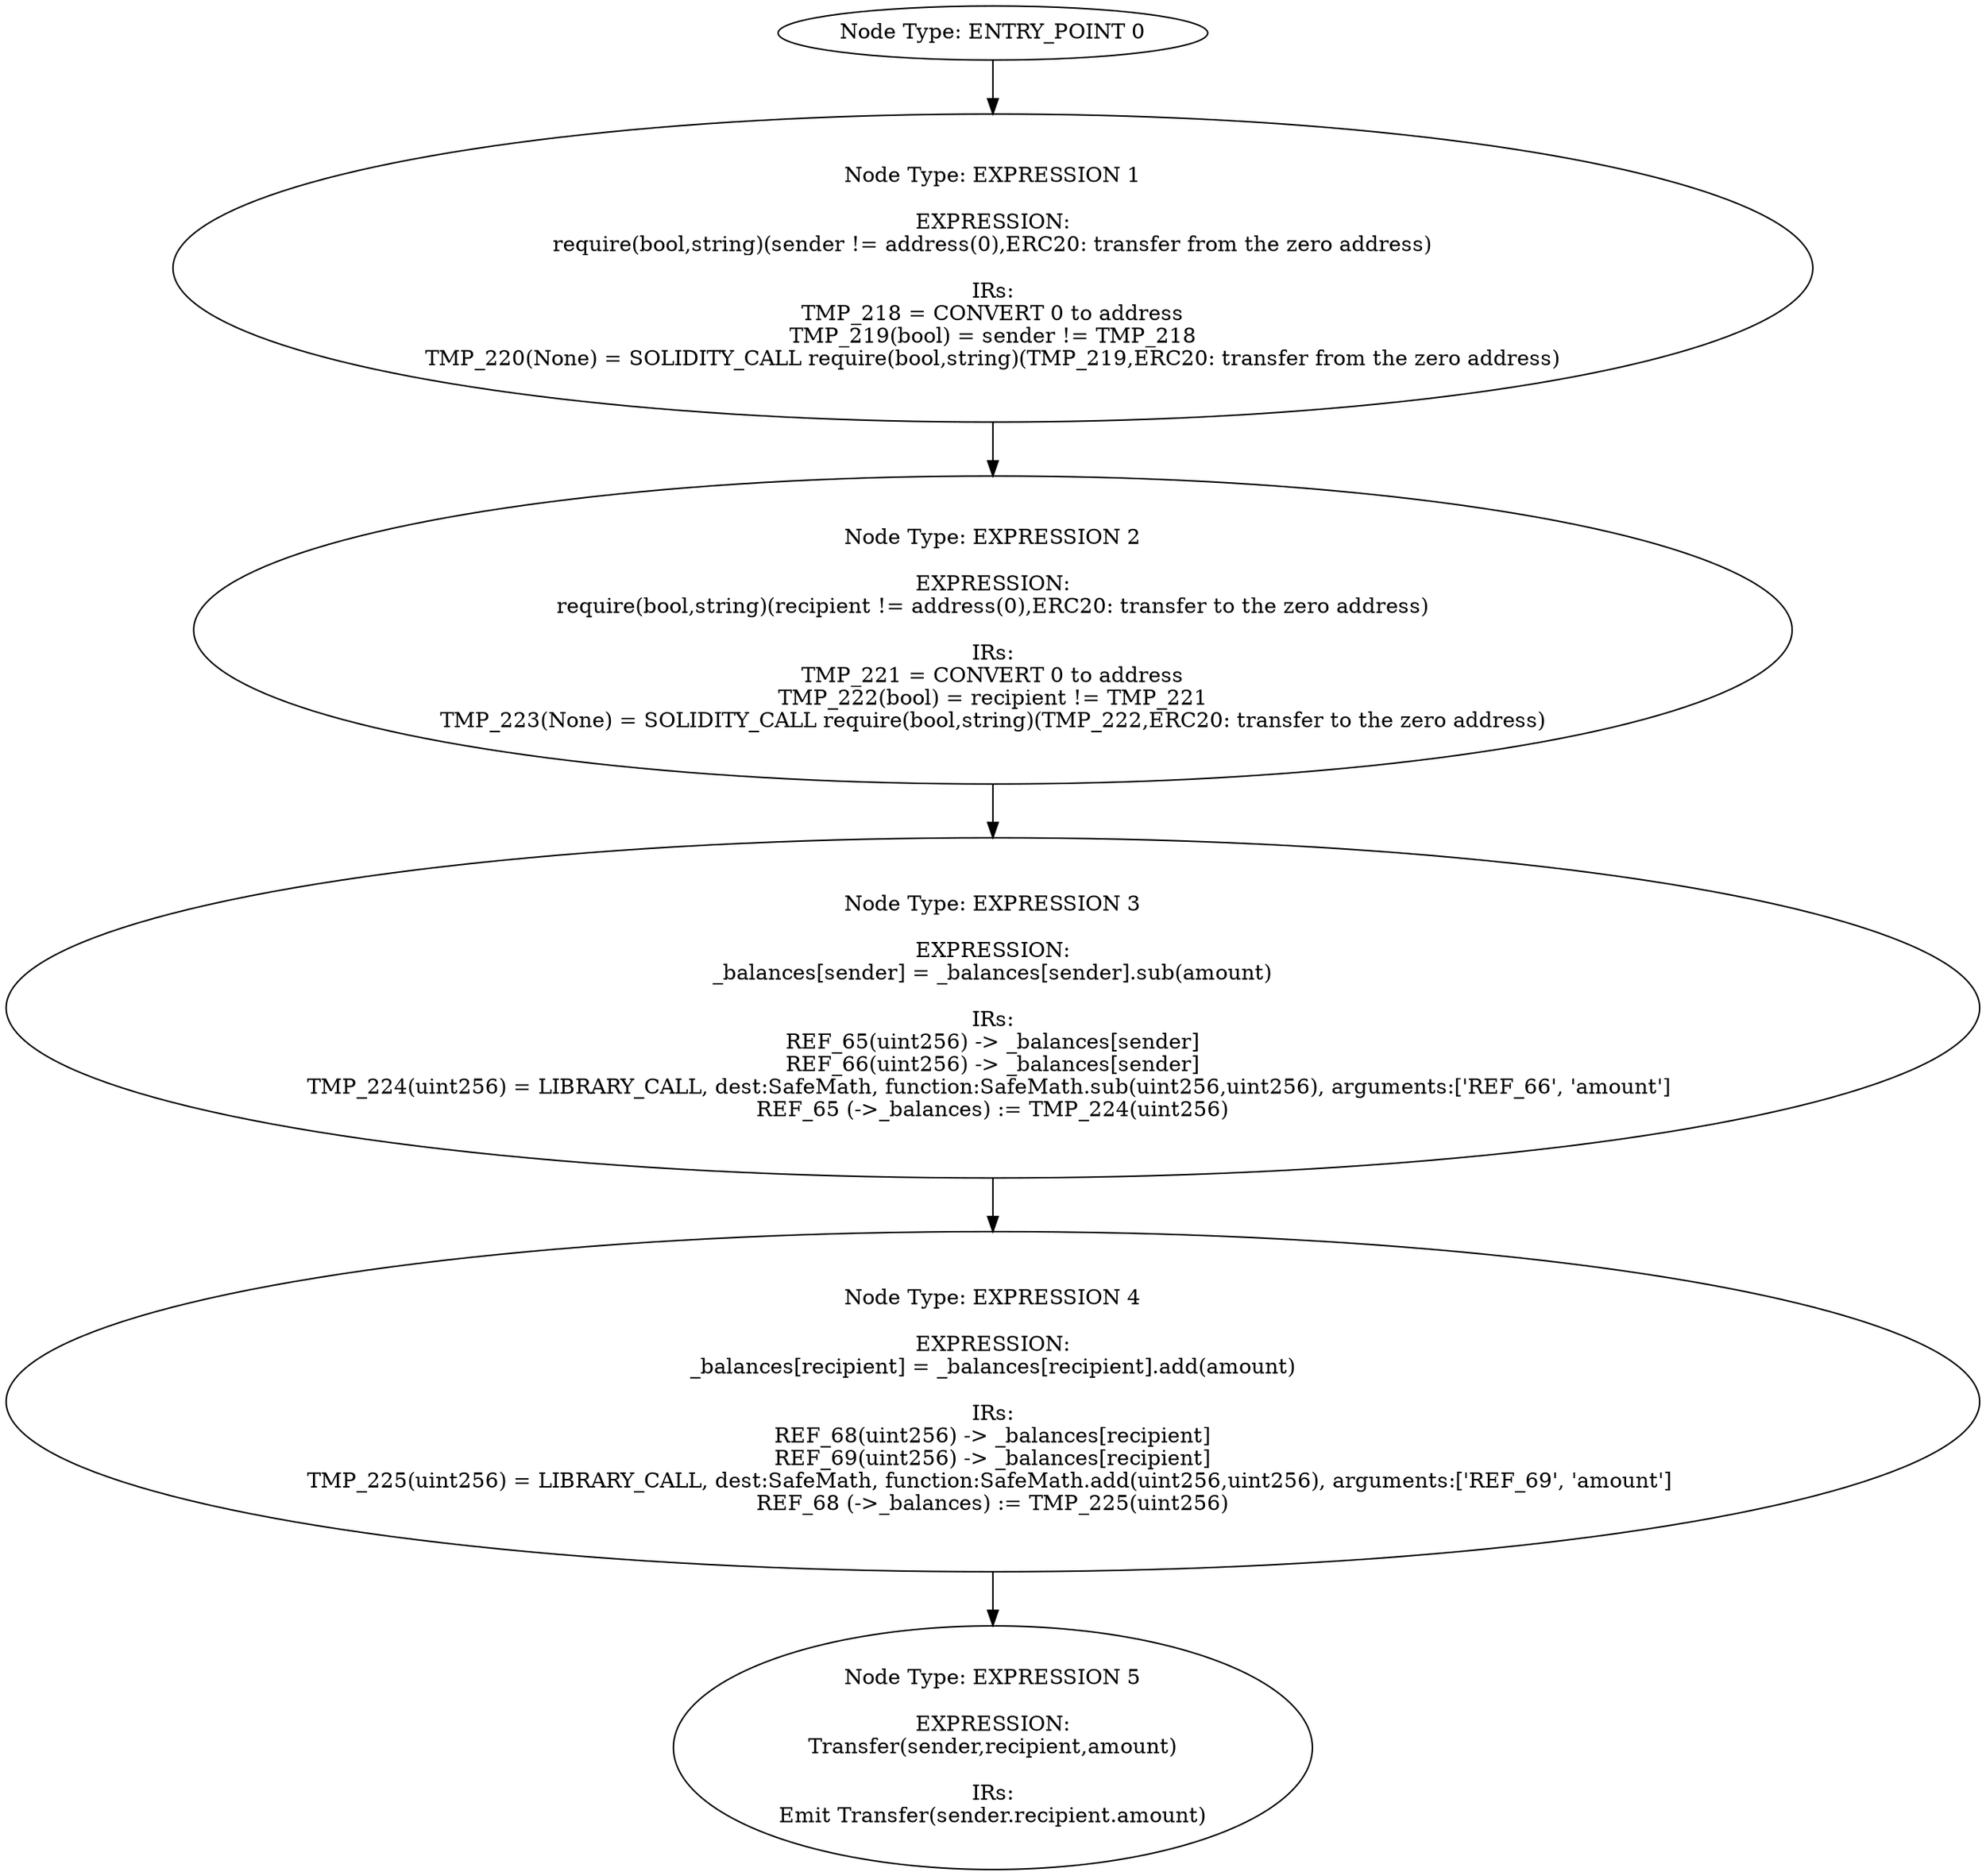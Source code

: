 digraph{
0[label="Node Type: ENTRY_POINT 0
"];
0->1;
1[label="Node Type: EXPRESSION 1

EXPRESSION:
require(bool,string)(sender != address(0),ERC20: transfer from the zero address)

IRs:
TMP_218 = CONVERT 0 to address
TMP_219(bool) = sender != TMP_218
TMP_220(None) = SOLIDITY_CALL require(bool,string)(TMP_219,ERC20: transfer from the zero address)"];
1->2;
2[label="Node Type: EXPRESSION 2

EXPRESSION:
require(bool,string)(recipient != address(0),ERC20: transfer to the zero address)

IRs:
TMP_221 = CONVERT 0 to address
TMP_222(bool) = recipient != TMP_221
TMP_223(None) = SOLIDITY_CALL require(bool,string)(TMP_222,ERC20: transfer to the zero address)"];
2->3;
3[label="Node Type: EXPRESSION 3

EXPRESSION:
_balances[sender] = _balances[sender].sub(amount)

IRs:
REF_65(uint256) -> _balances[sender]
REF_66(uint256) -> _balances[sender]
TMP_224(uint256) = LIBRARY_CALL, dest:SafeMath, function:SafeMath.sub(uint256,uint256), arguments:['REF_66', 'amount'] 
REF_65 (->_balances) := TMP_224(uint256)"];
3->4;
4[label="Node Type: EXPRESSION 4

EXPRESSION:
_balances[recipient] = _balances[recipient].add(amount)

IRs:
REF_68(uint256) -> _balances[recipient]
REF_69(uint256) -> _balances[recipient]
TMP_225(uint256) = LIBRARY_CALL, dest:SafeMath, function:SafeMath.add(uint256,uint256), arguments:['REF_69', 'amount'] 
REF_68 (->_balances) := TMP_225(uint256)"];
4->5;
5[label="Node Type: EXPRESSION 5

EXPRESSION:
Transfer(sender,recipient,amount)

IRs:
Emit Transfer(sender.recipient.amount)"];
}
